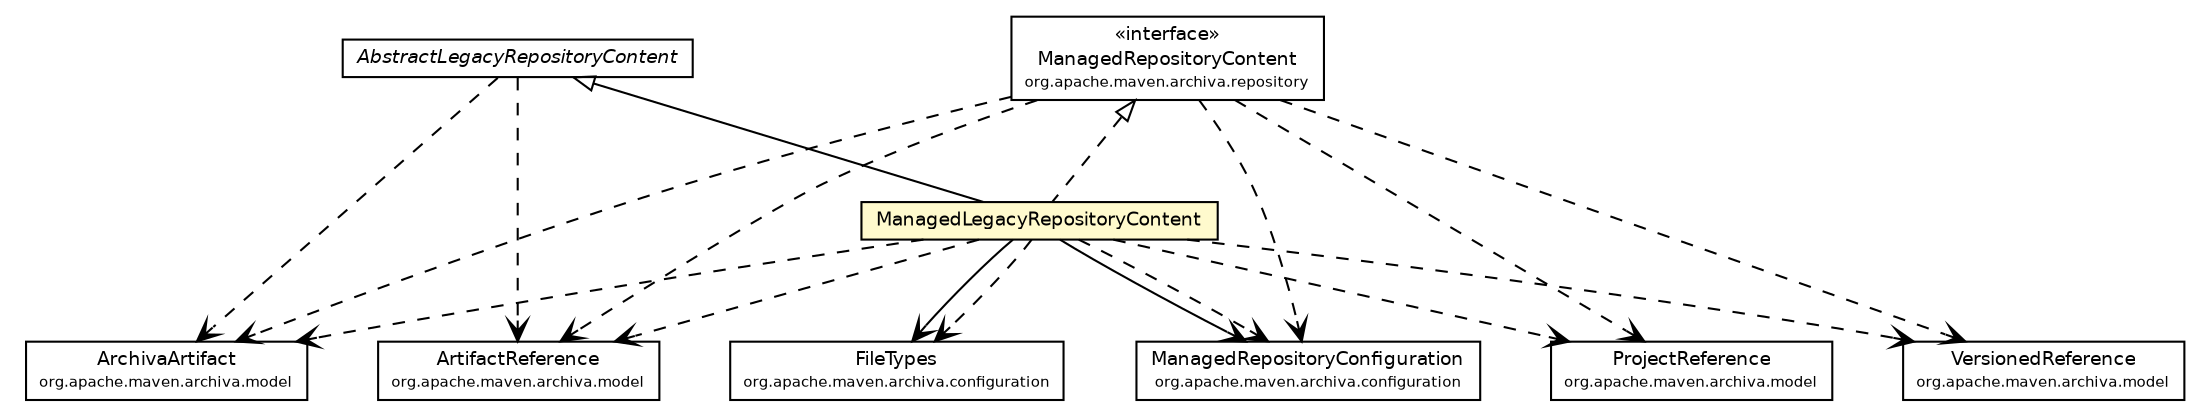 #!/usr/local/bin/dot
#
# Class diagram 
# Generated by UmlGraph version 4.6 (http://www.spinellis.gr/sw/umlgraph)
#

digraph G {
	edge [fontname="Helvetica",fontsize=10,labelfontname="Helvetica",labelfontsize=10];
	node [fontname="Helvetica",fontsize=10,shape=plaintext];
	// org.apache.maven.archiva.configuration.FileTypes
	c58612 [label=<<table border="0" cellborder="1" cellspacing="0" cellpadding="2" port="p" href="../../configuration/FileTypes.html">
		<tr><td><table border="0" cellspacing="0" cellpadding="1">
			<tr><td> FileTypes </td></tr>
			<tr><td><font point-size="7.0"> org.apache.maven.archiva.configuration </font></td></tr>
		</table></td></tr>
		</table>>, fontname="Helvetica", fontcolor="black", fontsize=9.0];
	// org.apache.maven.archiva.model.ArchivaArtifact
	c58641 [label=<<table border="0" cellborder="1" cellspacing="0" cellpadding="2" port="p" href="../../model/ArchivaArtifact.html">
		<tr><td><table border="0" cellspacing="0" cellpadding="1">
			<tr><td> ArchivaArtifact </td></tr>
			<tr><td><font point-size="7.0"> org.apache.maven.archiva.model </font></td></tr>
		</table></td></tr>
		</table>>, fontname="Helvetica", fontcolor="black", fontsize=9.0];
	// org.apache.maven.archiva.repository.content.ManagedLegacyRepositoryContent
	c58668 [label=<<table border="0" cellborder="1" cellspacing="0" cellpadding="2" port="p" bgcolor="lemonChiffon" href="./ManagedLegacyRepositoryContent.html">
		<tr><td><table border="0" cellspacing="0" cellpadding="1">
			<tr><td> ManagedLegacyRepositoryContent </td></tr>
		</table></td></tr>
		</table>>, fontname="Helvetica", fontcolor="black", fontsize=9.0];
	// org.apache.maven.archiva.repository.content.AbstractLegacyRepositoryContent
	c58675 [label=<<table border="0" cellborder="1" cellspacing="0" cellpadding="2" port="p" href="./AbstractLegacyRepositoryContent.html">
		<tr><td><table border="0" cellspacing="0" cellpadding="1">
			<tr><td><font face="Helvetica-Oblique"> AbstractLegacyRepositoryContent </font></td></tr>
		</table></td></tr>
		</table>>, fontname="Helvetica", fontcolor="black", fontsize=9.0];
	// org.apache.maven.archiva.repository.ManagedRepositoryContent
	c58681 [label=<<table border="0" cellborder="1" cellspacing="0" cellpadding="2" port="p" href="../ManagedRepositoryContent.html">
		<tr><td><table border="0" cellspacing="0" cellpadding="1">
			<tr><td> &laquo;interface&raquo; </td></tr>
			<tr><td> ManagedRepositoryContent </td></tr>
			<tr><td><font point-size="7.0"> org.apache.maven.archiva.repository </font></td></tr>
		</table></td></tr>
		</table>>, fontname="Helvetica", fontcolor="black", fontsize=9.0];
	//org.apache.maven.archiva.repository.content.ManagedLegacyRepositoryContent extends org.apache.maven.archiva.repository.content.AbstractLegacyRepositoryContent
	c58675:p -> c58668:p [dir=back,arrowtail=empty];
	//org.apache.maven.archiva.repository.content.ManagedLegacyRepositoryContent implements org.apache.maven.archiva.repository.ManagedRepositoryContent
	c58681:p -> c58668:p [dir=back,arrowtail=empty,style=dashed];
	// org.apache.maven.archiva.repository.content.ManagedLegacyRepositoryContent NAVASSOC org.apache.maven.archiva.configuration.FileTypes
	c58668:p -> c58612:p [taillabel="", label="", headlabel="", fontname="Helvetica", fontcolor="black", fontsize=10.0, color="black", arrowhead=open];
	// org.apache.maven.archiva.repository.content.ManagedLegacyRepositoryContent NAVASSOC org.apache.maven.archiva.configuration.ManagedRepositoryConfiguration
	c58668:p -> c58957:p [taillabel="", label="", headlabel="", fontname="Helvetica", fontcolor="black", fontsize=10.0, color="black", arrowhead=open];
	// org.apache.maven.archiva.repository.content.ManagedLegacyRepositoryContent DEPEND org.apache.maven.archiva.model.ProjectReference
	c58668:p -> c58958:p [taillabel="", label="", headlabel="", fontname="Helvetica", fontcolor="black", fontsize=10.0, color="black", arrowhead=open, style=dashed];
	// org.apache.maven.archiva.repository.content.ManagedLegacyRepositoryContent DEPEND org.apache.maven.archiva.model.ArchivaArtifact
	c58668:p -> c58641:p [taillabel="", label="", headlabel="", fontname="Helvetica", fontcolor="black", fontsize=10.0, color="black", arrowhead=open, style=dashed];
	// org.apache.maven.archiva.repository.content.ManagedLegacyRepositoryContent DEPEND org.apache.maven.archiva.model.VersionedReference
	c58668:p -> c58959:p [taillabel="", label="", headlabel="", fontname="Helvetica", fontcolor="black", fontsize=10.0, color="black", arrowhead=open, style=dashed];
	// org.apache.maven.archiva.repository.content.ManagedLegacyRepositoryContent DEPEND org.apache.maven.archiva.model.ArtifactReference
	c58668:p -> c58960:p [taillabel="", label="", headlabel="", fontname="Helvetica", fontcolor="black", fontsize=10.0, color="black", arrowhead=open, style=dashed];
	// org.apache.maven.archiva.repository.content.ManagedLegacyRepositoryContent DEPEND org.apache.maven.archiva.configuration.FileTypes
	c58668:p -> c58612:p [taillabel="", label="", headlabel="", fontname="Helvetica", fontcolor="black", fontsize=10.0, color="black", arrowhead=open, style=dashed];
	// org.apache.maven.archiva.repository.content.ManagedLegacyRepositoryContent DEPEND org.apache.maven.archiva.configuration.ManagedRepositoryConfiguration
	c58668:p -> c58957:p [taillabel="", label="", headlabel="", fontname="Helvetica", fontcolor="black", fontsize=10.0, color="black", arrowhead=open, style=dashed];
	// org.apache.maven.archiva.repository.content.AbstractLegacyRepositoryContent DEPEND org.apache.maven.archiva.model.ArtifactReference
	c58675:p -> c58960:p [taillabel="", label="", headlabel="", fontname="Helvetica", fontcolor="black", fontsize=10.0, color="black", arrowhead=open, style=dashed];
	// org.apache.maven.archiva.repository.content.AbstractLegacyRepositoryContent DEPEND org.apache.maven.archiva.model.ArchivaArtifact
	c58675:p -> c58641:p [taillabel="", label="", headlabel="", fontname="Helvetica", fontcolor="black", fontsize=10.0, color="black", arrowhead=open, style=dashed];
	// org.apache.maven.archiva.repository.ManagedRepositoryContent DEPEND org.apache.maven.archiva.model.ArtifactReference
	c58681:p -> c58960:p [taillabel="", label="", headlabel="", fontname="Helvetica", fontcolor="black", fontsize=10.0, color="black", arrowhead=open, style=dashed];
	// org.apache.maven.archiva.repository.ManagedRepositoryContent DEPEND org.apache.maven.archiva.model.ProjectReference
	c58681:p -> c58958:p [taillabel="", label="", headlabel="", fontname="Helvetica", fontcolor="black", fontsize=10.0, color="black", arrowhead=open, style=dashed];
	// org.apache.maven.archiva.repository.ManagedRepositoryContent DEPEND org.apache.maven.archiva.model.ArchivaArtifact
	c58681:p -> c58641:p [taillabel="", label="", headlabel="", fontname="Helvetica", fontcolor="black", fontsize=10.0, color="black", arrowhead=open, style=dashed];
	// org.apache.maven.archiva.repository.ManagedRepositoryContent DEPEND org.apache.maven.archiva.configuration.ManagedRepositoryConfiguration
	c58681:p -> c58957:p [taillabel="", label="", headlabel="", fontname="Helvetica", fontcolor="black", fontsize=10.0, color="black", arrowhead=open, style=dashed];
	// org.apache.maven.archiva.repository.ManagedRepositoryContent DEPEND org.apache.maven.archiva.model.VersionedReference
	c58681:p -> c58959:p [taillabel="", label="", headlabel="", fontname="Helvetica", fontcolor="black", fontsize=10.0, color="black", arrowhead=open, style=dashed];
	// org.apache.maven.archiva.configuration.ManagedRepositoryConfiguration
	c58957 [label=<<table border="0" cellborder="1" cellspacing="0" cellpadding="2" port="p" href="http://java.sun.com/j2se/1.4.2/docs/api/org/apache/maven/archiva/configuration/ManagedRepositoryConfiguration.html">
		<tr><td><table border="0" cellspacing="0" cellpadding="1">
			<tr><td> ManagedRepositoryConfiguration </td></tr>
			<tr><td><font point-size="7.0"> org.apache.maven.archiva.configuration </font></td></tr>
		</table></td></tr>
		</table>>, fontname="Helvetica", fontcolor="black", fontsize=9.0];
	// org.apache.maven.archiva.model.VersionedReference
	c58959 [label=<<table border="0" cellborder="1" cellspacing="0" cellpadding="2" port="p" href="http://java.sun.com/j2se/1.4.2/docs/api/org/apache/maven/archiva/model/VersionedReference.html">
		<tr><td><table border="0" cellspacing="0" cellpadding="1">
			<tr><td> VersionedReference </td></tr>
			<tr><td><font point-size="7.0"> org.apache.maven.archiva.model </font></td></tr>
		</table></td></tr>
		</table>>, fontname="Helvetica", fontcolor="black", fontsize=9.0];
	// org.apache.maven.archiva.model.ProjectReference
	c58958 [label=<<table border="0" cellborder="1" cellspacing="0" cellpadding="2" port="p" href="http://java.sun.com/j2se/1.4.2/docs/api/org/apache/maven/archiva/model/ProjectReference.html">
		<tr><td><table border="0" cellspacing="0" cellpadding="1">
			<tr><td> ProjectReference </td></tr>
			<tr><td><font point-size="7.0"> org.apache.maven.archiva.model </font></td></tr>
		</table></td></tr>
		</table>>, fontname="Helvetica", fontcolor="black", fontsize=9.0];
	// org.apache.maven.archiva.model.ArtifactReference
	c58960 [label=<<table border="0" cellborder="1" cellspacing="0" cellpadding="2" port="p" href="http://java.sun.com/j2se/1.4.2/docs/api/org/apache/maven/archiva/model/ArtifactReference.html">
		<tr><td><table border="0" cellspacing="0" cellpadding="1">
			<tr><td> ArtifactReference </td></tr>
			<tr><td><font point-size="7.0"> org.apache.maven.archiva.model </font></td></tr>
		</table></td></tr>
		</table>>, fontname="Helvetica", fontcolor="black", fontsize=9.0];
}

